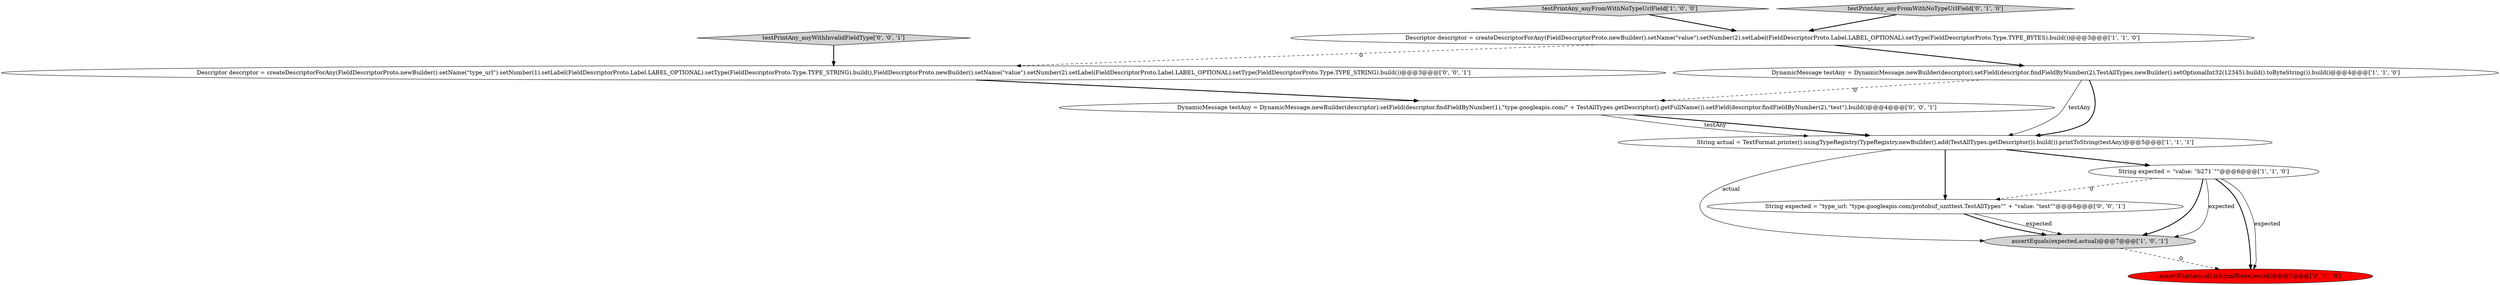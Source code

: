 digraph {
2 [style = filled, label = "String actual = TextFormat.printer().usingTypeRegistry(TypeRegistry.newBuilder().add(TestAllTypes.getDescriptor()).build()).printToString(testAny)@@@5@@@['1', '1', '1']", fillcolor = white, shape = ellipse image = "AAA0AAABBB1BBB"];
4 [style = filled, label = "assertEquals(expected,actual)@@@7@@@['1', '0', '1']", fillcolor = lightgray, shape = ellipse image = "AAA0AAABBB1BBB"];
5 [style = filled, label = "Descriptor descriptor = createDescriptorForAny(FieldDescriptorProto.newBuilder().setName(\"value\").setNumber(2).setLabel(FieldDescriptorProto.Label.LABEL_OPTIONAL).setType(FieldDescriptorProto.Type.TYPE_BYTES).build())@@@3@@@['1', '1', '0']", fillcolor = white, shape = ellipse image = "AAA0AAABBB1BBB"];
1 [style = filled, label = "testPrintAny_anyFromWithNoTypeUrlField['1', '0', '0']", fillcolor = lightgray, shape = diamond image = "AAA0AAABBB1BBB"];
7 [style = filled, label = "assertThat(actual).isEqualTo(expected)@@@7@@@['0', '1', '0']", fillcolor = red, shape = ellipse image = "AAA1AAABBB2BBB"];
9 [style = filled, label = "DynamicMessage testAny = DynamicMessage.newBuilder(descriptor).setField(descriptor.findFieldByNumber(1),\"type.googleapis.com/\" + TestAllTypes.getDescriptor().getFullName()).setField(descriptor.findFieldByNumber(2),\"test\").build()@@@4@@@['0', '0', '1']", fillcolor = white, shape = ellipse image = "AAA0AAABBB3BBB"];
0 [style = filled, label = "DynamicMessage testAny = DynamicMessage.newBuilder(descriptor).setField(descriptor.findFieldByNumber(2),TestAllTypes.newBuilder().setOptionalInt32(12345).build().toByteString()).build()@@@4@@@['1', '1', '0']", fillcolor = white, shape = ellipse image = "AAA0AAABBB1BBB"];
11 [style = filled, label = "Descriptor descriptor = createDescriptorForAny(FieldDescriptorProto.newBuilder().setName(\"type_url\").setNumber(1).setLabel(FieldDescriptorProto.Label.LABEL_OPTIONAL).setType(FieldDescriptorProto.Type.TYPE_STRING).build(),FieldDescriptorProto.newBuilder().setName(\"value\").setNumber(2).setLabel(FieldDescriptorProto.Label.LABEL_OPTIONAL).setType(FieldDescriptorProto.Type.TYPE_STRING).build())@@@3@@@['0', '0', '1']", fillcolor = white, shape = ellipse image = "AAA0AAABBB3BBB"];
3 [style = filled, label = "String expected = \"value: \"\b\271`\"\"@@@6@@@['1', '1', '0']", fillcolor = white, shape = ellipse image = "AAA0AAABBB1BBB"];
10 [style = filled, label = "String expected = \"type_url: \"type.googleapis.com/protobuf_unittest.TestAllTypes\"\" + \"value: \"test\"\"@@@6@@@['0', '0', '1']", fillcolor = white, shape = ellipse image = "AAA0AAABBB3BBB"];
8 [style = filled, label = "testPrintAny_anyWithInvalidFieldType['0', '0', '1']", fillcolor = lightgray, shape = diamond image = "AAA0AAABBB3BBB"];
6 [style = filled, label = "testPrintAny_anyFromWithNoTypeUrlField['0', '1', '0']", fillcolor = lightgray, shape = diamond image = "AAA0AAABBB2BBB"];
1->5 [style = bold, label=""];
9->2 [style = bold, label=""];
2->3 [style = bold, label=""];
0->2 [style = bold, label=""];
3->4 [style = solid, label="expected"];
11->9 [style = bold, label=""];
2->10 [style = bold, label=""];
3->4 [style = bold, label=""];
9->2 [style = solid, label="testAny"];
2->4 [style = solid, label="actual"];
0->2 [style = solid, label="testAny"];
6->5 [style = bold, label=""];
5->0 [style = bold, label=""];
3->7 [style = bold, label=""];
5->11 [style = dashed, label="0"];
4->7 [style = dashed, label="0"];
10->4 [style = solid, label="expected"];
10->4 [style = bold, label=""];
3->10 [style = dashed, label="0"];
0->9 [style = dashed, label="0"];
8->11 [style = bold, label=""];
3->7 [style = solid, label="expected"];
}
